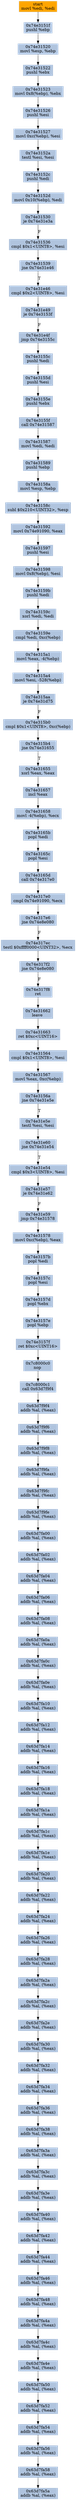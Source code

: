digraph G {
node[shape=rectangle,style=filled,fillcolor=lightsteelblue,color=lightsteelblue]
bgcolor="transparent"
a0x74e3151dmovl_edi_edi[label="start\nmovl %edi, %edi",color="lightgrey",fillcolor="orange"];
a0x74e3151fpushl_ebp[label="0x74e3151f\npushl %ebp"];
a0x74e31520movl_esp_ebp[label="0x74e31520\nmovl %esp, %ebp"];
a0x74e31522pushl_ebx[label="0x74e31522\npushl %ebx"];
a0x74e31523movl_0x8ebp__ebx[label="0x74e31523\nmovl 0x8(%ebp), %ebx"];
a0x74e31526pushl_esi[label="0x74e31526\npushl %esi"];
a0x74e31527movl_0xcebp__esi[label="0x74e31527\nmovl 0xc(%ebp), %esi"];
a0x74e3152atestl_esi_esi[label="0x74e3152a\ntestl %esi, %esi"];
a0x74e3152cpushl_edi[label="0x74e3152c\npushl %edi"];
a0x74e3152dmovl_0x10ebp__edi[label="0x74e3152d\nmovl 0x10(%ebp), %edi"];
a0x74e31530je_0x74e31e3a[label="0x74e31530\nje 0x74e31e3a"];
a0x74e31536cmpl_0x1UINT8_esi[label="0x74e31536\ncmpl $0x1<UINT8>, %esi"];
a0x74e31539jne_0x74e31e46[label="0x74e31539\njne 0x74e31e46"];
a0x74e31e46cmpl_0x2UINT8_esi[label="0x74e31e46\ncmpl $0x2<UINT8>, %esi"];
a0x74e31e49je_0x74e3153f[label="0x74e31e49\nje 0x74e3153f"];
a0x74e31e4fjmp_0x74e3155c[label="0x74e31e4f\njmp 0x74e3155c"];
a0x74e3155cpushl_edi[label="0x74e3155c\npushl %edi"];
a0x74e3155dpushl_esi[label="0x74e3155d\npushl %esi"];
a0x74e3155epushl_ebx[label="0x74e3155e\npushl %ebx"];
a0x74e3155fcall_0x74e31587[label="0x74e3155f\ncall 0x74e31587"];
a0x74e31587movl_edi_edi[label="0x74e31587\nmovl %edi, %edi"];
a0x74e31589pushl_ebp[label="0x74e31589\npushl %ebp"];
a0x74e3158amovl_esp_ebp[label="0x74e3158a\nmovl %esp, %ebp"];
a0x74e3158csubl_0x210UINT32_esp[label="0x74e3158c\nsubl $0x210<UINT32>, %esp"];
a0x74e31592movl_0x74e91090_eax[label="0x74e31592\nmovl 0x74e91090, %eax"];
a0x74e31597pushl_esi[label="0x74e31597\npushl %esi"];
a0x74e31598movl_0x8ebp__esi[label="0x74e31598\nmovl 0x8(%ebp), %esi"];
a0x74e3159bpushl_edi[label="0x74e3159b\npushl %edi"];
a0x74e3159cxorl_edi_edi[label="0x74e3159c\nxorl %edi, %edi"];
a0x74e3159ecmpl_edi_0xcebp_[label="0x74e3159e\ncmpl %edi, 0xc(%ebp)"];
a0x74e315a1movl_eax__4ebp_[label="0x74e315a1\nmovl %eax, -4(%ebp)"];
a0x74e315a4movl_esi__528ebp_[label="0x74e315a4\nmovl %esi, -528(%ebp)"];
a0x74e315aaje_0x74e31d75[label="0x74e315aa\nje 0x74e31d75"];
a0x74e315b0cmpl_0x1UINT8_0xcebp_[label="0x74e315b0\ncmpl $0x1<UINT8>, 0xc(%ebp)"];
a0x74e315b4jne_0x74e31655[label="0x74e315b4\njne 0x74e31655"];
a0x74e31655xorl_eax_eax[label="0x74e31655\nxorl %eax, %eax"];
a0x74e31657incl_eax[label="0x74e31657\nincl %eax"];
a0x74e31658movl__4ebp__ecx[label="0x74e31658\nmovl -4(%ebp), %ecx"];
a0x74e3165bpopl_edi[label="0x74e3165b\npopl %edi"];
a0x74e3165cpopl_esi[label="0x74e3165c\npopl %esi"];
a0x74e3165dcall_0x74e317e0[label="0x74e3165d\ncall 0x74e317e0"];
a0x74e317e0cmpl_0x74e91090_ecx[label="0x74e317e0\ncmpl 0x74e91090, %ecx"];
a0x74e317e6jne_0x74e8e080[label="0x74e317e6\njne 0x74e8e080"];
a0x74e317ectestl_0xffff0000UINT32_ecx[label="0x74e317ec\ntestl $0xffff0000<UINT32>, %ecx"];
a0x74e317f2jne_0x74e8e080[label="0x74e317f2\njne 0x74e8e080"];
a0x74e317f8ret[label="0x74e317f8\nret"];
a0x74e31662leave_[label="0x74e31662\nleave "];
a0x74e31663ret_0xcUINT16[label="0x74e31663\nret $0xc<UINT16>"];
a0x74e31564cmpl_0x1UINT8_esi[label="0x74e31564\ncmpl $0x1<UINT8>, %esi"];
a0x74e31567movl_eax_0xcebp_[label="0x74e31567\nmovl %eax, 0xc(%ebp)"];
a0x74e3156ajne_0x74e31e5e[label="0x74e3156a\njne 0x74e31e5e"];
a0x74e31e5etestl_esi_esi[label="0x74e31e5e\ntestl %esi, %esi"];
a0x74e31e60jne_0x74e31e54[label="0x74e31e60\njne 0x74e31e54"];
a0x74e31e54cmpl_0x3UINT8_esi[label="0x74e31e54\ncmpl $0x3<UINT8>, %esi"];
a0x74e31e57je_0x74e31e62[label="0x74e31e57\nje 0x74e31e62"];
a0x74e31e59jmp_0x74e31578[label="0x74e31e59\njmp 0x74e31578"];
a0x74e31578movl_0xcebp__eax[label="0x74e31578\nmovl 0xc(%ebp), %eax"];
a0x74e3157bpopl_edi[label="0x74e3157b\npopl %edi"];
a0x74e3157cpopl_esi[label="0x74e3157c\npopl %esi"];
a0x74e3157dpopl_ebx[label="0x74e3157d\npopl %ebx"];
a0x74e3157epopl_ebp[label="0x74e3157e\npopl %ebp"];
a0x74e3157fret_0xcUINT16[label="0x74e3157f\nret $0xc<UINT16>"];
a0x7c8000c0nop_[label="0x7c8000c0\nnop "];
a0x7c8000c1call_0x63d7f9f4[label="0x7c8000c1\ncall 0x63d7f9f4"];
a0x63d7f9f4addb_al_eax_[label="0x63d7f9f4\naddb %al, (%eax)"];
a0x63d7f9f6addb_al_eax_[label="0x63d7f9f6\naddb %al, (%eax)"];
a0x63d7f9f8addb_al_eax_[label="0x63d7f9f8\naddb %al, (%eax)"];
a0x63d7f9faaddb_al_eax_[label="0x63d7f9fa\naddb %al, (%eax)"];
a0x63d7f9fcaddb_al_eax_[label="0x63d7f9fc\naddb %al, (%eax)"];
a0x63d7f9feaddb_al_eax_[label="0x63d7f9fe\naddb %al, (%eax)"];
a0x63d7fa00addb_al_eax_[label="0x63d7fa00\naddb %al, (%eax)"];
a0x63d7fa02addb_al_eax_[label="0x63d7fa02\naddb %al, (%eax)"];
a0x63d7fa04addb_al_eax_[label="0x63d7fa04\naddb %al, (%eax)"];
a0x63d7fa06addb_al_eax_[label="0x63d7fa06\naddb %al, (%eax)"];
a0x63d7fa08addb_al_eax_[label="0x63d7fa08\naddb %al, (%eax)"];
a0x63d7fa0aaddb_al_eax_[label="0x63d7fa0a\naddb %al, (%eax)"];
a0x63d7fa0caddb_al_eax_[label="0x63d7fa0c\naddb %al, (%eax)"];
a0x63d7fa0eaddb_al_eax_[label="0x63d7fa0e\naddb %al, (%eax)"];
a0x63d7fa10addb_al_eax_[label="0x63d7fa10\naddb %al, (%eax)"];
a0x63d7fa12addb_al_eax_[label="0x63d7fa12\naddb %al, (%eax)"];
a0x63d7fa14addb_al_eax_[label="0x63d7fa14\naddb %al, (%eax)"];
a0x63d7fa16addb_al_eax_[label="0x63d7fa16\naddb %al, (%eax)"];
a0x63d7fa18addb_al_eax_[label="0x63d7fa18\naddb %al, (%eax)"];
a0x63d7fa1aaddb_al_eax_[label="0x63d7fa1a\naddb %al, (%eax)"];
a0x63d7fa1caddb_al_eax_[label="0x63d7fa1c\naddb %al, (%eax)"];
a0x63d7fa1eaddb_al_eax_[label="0x63d7fa1e\naddb %al, (%eax)"];
a0x63d7fa20addb_al_eax_[label="0x63d7fa20\naddb %al, (%eax)"];
a0x63d7fa22addb_al_eax_[label="0x63d7fa22\naddb %al, (%eax)"];
a0x63d7fa24addb_al_eax_[label="0x63d7fa24\naddb %al, (%eax)"];
a0x63d7fa26addb_al_eax_[label="0x63d7fa26\naddb %al, (%eax)"];
a0x63d7fa28addb_al_eax_[label="0x63d7fa28\naddb %al, (%eax)"];
a0x63d7fa2aaddb_al_eax_[label="0x63d7fa2a\naddb %al, (%eax)"];
a0x63d7fa2caddb_al_eax_[label="0x63d7fa2c\naddb %al, (%eax)"];
a0x63d7fa2eaddb_al_eax_[label="0x63d7fa2e\naddb %al, (%eax)"];
a0x63d7fa30addb_al_eax_[label="0x63d7fa30\naddb %al, (%eax)"];
a0x63d7fa32addb_al_eax_[label="0x63d7fa32\naddb %al, (%eax)"];
a0x63d7fa34addb_al_eax_[label="0x63d7fa34\naddb %al, (%eax)"];
a0x63d7fa36addb_al_eax_[label="0x63d7fa36\naddb %al, (%eax)"];
a0x63d7fa38addb_al_eax_[label="0x63d7fa38\naddb %al, (%eax)"];
a0x63d7fa3aaddb_al_eax_[label="0x63d7fa3a\naddb %al, (%eax)"];
a0x63d7fa3caddb_al_eax_[label="0x63d7fa3c\naddb %al, (%eax)"];
a0x63d7fa3eaddb_al_eax_[label="0x63d7fa3e\naddb %al, (%eax)"];
a0x63d7fa40addb_al_eax_[label="0x63d7fa40\naddb %al, (%eax)"];
a0x63d7fa42addb_al_eax_[label="0x63d7fa42\naddb %al, (%eax)"];
a0x63d7fa44addb_al_eax_[label="0x63d7fa44\naddb %al, (%eax)"];
a0x63d7fa46addb_al_eax_[label="0x63d7fa46\naddb %al, (%eax)"];
a0x63d7fa48addb_al_eax_[label="0x63d7fa48\naddb %al, (%eax)"];
a0x63d7fa4aaddb_al_eax_[label="0x63d7fa4a\naddb %al, (%eax)"];
a0x63d7fa4caddb_al_eax_[label="0x63d7fa4c\naddb %al, (%eax)"];
a0x63d7fa4eaddb_al_eax_[label="0x63d7fa4e\naddb %al, (%eax)"];
a0x63d7fa50addb_al_eax_[label="0x63d7fa50\naddb %al, (%eax)"];
a0x63d7fa52addb_al_eax_[label="0x63d7fa52\naddb %al, (%eax)"];
a0x63d7fa54addb_al_eax_[label="0x63d7fa54\naddb %al, (%eax)"];
a0x63d7fa56addb_al_eax_[label="0x63d7fa56\naddb %al, (%eax)"];
a0x63d7fa58addb_al_eax_[label="0x63d7fa58\naddb %al, (%eax)"];
a0x63d7fa5aaddb_al_eax_[label="0x63d7fa5a\naddb %al, (%eax)"];
a0x74e3151dmovl_edi_edi -> a0x74e3151fpushl_ebp [color="#000000"];
a0x74e3151fpushl_ebp -> a0x74e31520movl_esp_ebp [color="#000000"];
a0x74e31520movl_esp_ebp -> a0x74e31522pushl_ebx [color="#000000"];
a0x74e31522pushl_ebx -> a0x74e31523movl_0x8ebp__ebx [color="#000000"];
a0x74e31523movl_0x8ebp__ebx -> a0x74e31526pushl_esi [color="#000000"];
a0x74e31526pushl_esi -> a0x74e31527movl_0xcebp__esi [color="#000000"];
a0x74e31527movl_0xcebp__esi -> a0x74e3152atestl_esi_esi [color="#000000"];
a0x74e3152atestl_esi_esi -> a0x74e3152cpushl_edi [color="#000000"];
a0x74e3152cpushl_edi -> a0x74e3152dmovl_0x10ebp__edi [color="#000000"];
a0x74e3152dmovl_0x10ebp__edi -> a0x74e31530je_0x74e31e3a [color="#000000"];
a0x74e31530je_0x74e31e3a -> a0x74e31536cmpl_0x1UINT8_esi [color="#000000",label="F"];
a0x74e31536cmpl_0x1UINT8_esi -> a0x74e31539jne_0x74e31e46 [color="#000000"];
a0x74e31539jne_0x74e31e46 -> a0x74e31e46cmpl_0x2UINT8_esi [color="#000000",label="T"];
a0x74e31e46cmpl_0x2UINT8_esi -> a0x74e31e49je_0x74e3153f [color="#000000"];
a0x74e31e49je_0x74e3153f -> a0x74e31e4fjmp_0x74e3155c [color="#000000",label="F"];
a0x74e31e4fjmp_0x74e3155c -> a0x74e3155cpushl_edi [color="#000000"];
a0x74e3155cpushl_edi -> a0x74e3155dpushl_esi [color="#000000"];
a0x74e3155dpushl_esi -> a0x74e3155epushl_ebx [color="#000000"];
a0x74e3155epushl_ebx -> a0x74e3155fcall_0x74e31587 [color="#000000"];
a0x74e3155fcall_0x74e31587 -> a0x74e31587movl_edi_edi [color="#000000"];
a0x74e31587movl_edi_edi -> a0x74e31589pushl_ebp [color="#000000"];
a0x74e31589pushl_ebp -> a0x74e3158amovl_esp_ebp [color="#000000"];
a0x74e3158amovl_esp_ebp -> a0x74e3158csubl_0x210UINT32_esp [color="#000000"];
a0x74e3158csubl_0x210UINT32_esp -> a0x74e31592movl_0x74e91090_eax [color="#000000"];
a0x74e31592movl_0x74e91090_eax -> a0x74e31597pushl_esi [color="#000000"];
a0x74e31597pushl_esi -> a0x74e31598movl_0x8ebp__esi [color="#000000"];
a0x74e31598movl_0x8ebp__esi -> a0x74e3159bpushl_edi [color="#000000"];
a0x74e3159bpushl_edi -> a0x74e3159cxorl_edi_edi [color="#000000"];
a0x74e3159cxorl_edi_edi -> a0x74e3159ecmpl_edi_0xcebp_ [color="#000000"];
a0x74e3159ecmpl_edi_0xcebp_ -> a0x74e315a1movl_eax__4ebp_ [color="#000000"];
a0x74e315a1movl_eax__4ebp_ -> a0x74e315a4movl_esi__528ebp_ [color="#000000"];
a0x74e315a4movl_esi__528ebp_ -> a0x74e315aaje_0x74e31d75 [color="#000000"];
a0x74e315aaje_0x74e31d75 -> a0x74e315b0cmpl_0x1UINT8_0xcebp_ [color="#000000",label="F"];
a0x74e315b0cmpl_0x1UINT8_0xcebp_ -> a0x74e315b4jne_0x74e31655 [color="#000000"];
a0x74e315b4jne_0x74e31655 -> a0x74e31655xorl_eax_eax [color="#000000",label="T"];
a0x74e31655xorl_eax_eax -> a0x74e31657incl_eax [color="#000000"];
a0x74e31657incl_eax -> a0x74e31658movl__4ebp__ecx [color="#000000"];
a0x74e31658movl__4ebp__ecx -> a0x74e3165bpopl_edi [color="#000000"];
a0x74e3165bpopl_edi -> a0x74e3165cpopl_esi [color="#000000"];
a0x74e3165cpopl_esi -> a0x74e3165dcall_0x74e317e0 [color="#000000"];
a0x74e3165dcall_0x74e317e0 -> a0x74e317e0cmpl_0x74e91090_ecx [color="#000000"];
a0x74e317e0cmpl_0x74e91090_ecx -> a0x74e317e6jne_0x74e8e080 [color="#000000"];
a0x74e317e6jne_0x74e8e080 -> a0x74e317ectestl_0xffff0000UINT32_ecx [color="#000000",label="F"];
a0x74e317ectestl_0xffff0000UINT32_ecx -> a0x74e317f2jne_0x74e8e080 [color="#000000"];
a0x74e317f2jne_0x74e8e080 -> a0x74e317f8ret [color="#000000",label="F"];
a0x74e317f8ret -> a0x74e31662leave_ [color="#000000"];
a0x74e31662leave_ -> a0x74e31663ret_0xcUINT16 [color="#000000"];
a0x74e31663ret_0xcUINT16 -> a0x74e31564cmpl_0x1UINT8_esi [color="#000000"];
a0x74e31564cmpl_0x1UINT8_esi -> a0x74e31567movl_eax_0xcebp_ [color="#000000"];
a0x74e31567movl_eax_0xcebp_ -> a0x74e3156ajne_0x74e31e5e [color="#000000"];
a0x74e3156ajne_0x74e31e5e -> a0x74e31e5etestl_esi_esi [color="#000000",label="T"];
a0x74e31e5etestl_esi_esi -> a0x74e31e60jne_0x74e31e54 [color="#000000"];
a0x74e31e60jne_0x74e31e54 -> a0x74e31e54cmpl_0x3UINT8_esi [color="#000000",label="T"];
a0x74e31e54cmpl_0x3UINT8_esi -> a0x74e31e57je_0x74e31e62 [color="#000000"];
a0x74e31e57je_0x74e31e62 -> a0x74e31e59jmp_0x74e31578 [color="#000000",label="F"];
a0x74e31e59jmp_0x74e31578 -> a0x74e31578movl_0xcebp__eax [color="#000000"];
a0x74e31578movl_0xcebp__eax -> a0x74e3157bpopl_edi [color="#000000"];
a0x74e3157bpopl_edi -> a0x74e3157cpopl_esi [color="#000000"];
a0x74e3157cpopl_esi -> a0x74e3157dpopl_ebx [color="#000000"];
a0x74e3157dpopl_ebx -> a0x74e3157epopl_ebp [color="#000000"];
a0x74e3157epopl_ebp -> a0x74e3157fret_0xcUINT16 [color="#000000"];
a0x74e3157fret_0xcUINT16 -> a0x7c8000c0nop_ [color="#000000"];
a0x7c8000c0nop_ -> a0x7c8000c1call_0x63d7f9f4 [color="#000000"];
a0x7c8000c1call_0x63d7f9f4 -> a0x63d7f9f4addb_al_eax_ [color="#000000"];
a0x63d7f9f4addb_al_eax_ -> a0x63d7f9f6addb_al_eax_ [color="#000000"];
a0x63d7f9f6addb_al_eax_ -> a0x63d7f9f8addb_al_eax_ [color="#000000"];
a0x63d7f9f8addb_al_eax_ -> a0x63d7f9faaddb_al_eax_ [color="#000000"];
a0x63d7f9faaddb_al_eax_ -> a0x63d7f9fcaddb_al_eax_ [color="#000000"];
a0x63d7f9fcaddb_al_eax_ -> a0x63d7f9feaddb_al_eax_ [color="#000000"];
a0x63d7f9feaddb_al_eax_ -> a0x63d7fa00addb_al_eax_ [color="#000000"];
a0x63d7fa00addb_al_eax_ -> a0x63d7fa02addb_al_eax_ [color="#000000"];
a0x63d7fa02addb_al_eax_ -> a0x63d7fa04addb_al_eax_ [color="#000000"];
a0x63d7fa04addb_al_eax_ -> a0x63d7fa06addb_al_eax_ [color="#000000"];
a0x63d7fa06addb_al_eax_ -> a0x63d7fa08addb_al_eax_ [color="#000000"];
a0x63d7fa08addb_al_eax_ -> a0x63d7fa0aaddb_al_eax_ [color="#000000"];
a0x63d7fa0aaddb_al_eax_ -> a0x63d7fa0caddb_al_eax_ [color="#000000"];
a0x63d7fa0caddb_al_eax_ -> a0x63d7fa0eaddb_al_eax_ [color="#000000"];
a0x63d7fa0eaddb_al_eax_ -> a0x63d7fa10addb_al_eax_ [color="#000000"];
a0x63d7fa10addb_al_eax_ -> a0x63d7fa12addb_al_eax_ [color="#000000"];
a0x63d7fa12addb_al_eax_ -> a0x63d7fa14addb_al_eax_ [color="#000000"];
a0x63d7fa14addb_al_eax_ -> a0x63d7fa16addb_al_eax_ [color="#000000"];
a0x63d7fa16addb_al_eax_ -> a0x63d7fa18addb_al_eax_ [color="#000000"];
a0x63d7fa18addb_al_eax_ -> a0x63d7fa1aaddb_al_eax_ [color="#000000"];
a0x63d7fa1aaddb_al_eax_ -> a0x63d7fa1caddb_al_eax_ [color="#000000"];
a0x63d7fa1caddb_al_eax_ -> a0x63d7fa1eaddb_al_eax_ [color="#000000"];
a0x63d7fa1eaddb_al_eax_ -> a0x63d7fa20addb_al_eax_ [color="#000000"];
a0x63d7fa20addb_al_eax_ -> a0x63d7fa22addb_al_eax_ [color="#000000"];
a0x63d7fa22addb_al_eax_ -> a0x63d7fa24addb_al_eax_ [color="#000000"];
a0x63d7fa24addb_al_eax_ -> a0x63d7fa26addb_al_eax_ [color="#000000"];
a0x63d7fa26addb_al_eax_ -> a0x63d7fa28addb_al_eax_ [color="#000000"];
a0x63d7fa28addb_al_eax_ -> a0x63d7fa2aaddb_al_eax_ [color="#000000"];
a0x63d7fa2aaddb_al_eax_ -> a0x63d7fa2caddb_al_eax_ [color="#000000"];
a0x63d7fa2caddb_al_eax_ -> a0x63d7fa2eaddb_al_eax_ [color="#000000"];
a0x63d7fa2eaddb_al_eax_ -> a0x63d7fa30addb_al_eax_ [color="#000000"];
a0x63d7fa30addb_al_eax_ -> a0x63d7fa32addb_al_eax_ [color="#000000"];
a0x63d7fa32addb_al_eax_ -> a0x63d7fa34addb_al_eax_ [color="#000000"];
a0x63d7fa34addb_al_eax_ -> a0x63d7fa36addb_al_eax_ [color="#000000"];
a0x63d7fa36addb_al_eax_ -> a0x63d7fa38addb_al_eax_ [color="#000000"];
a0x63d7fa38addb_al_eax_ -> a0x63d7fa3aaddb_al_eax_ [color="#000000"];
a0x63d7fa3aaddb_al_eax_ -> a0x63d7fa3caddb_al_eax_ [color="#000000"];
a0x63d7fa3caddb_al_eax_ -> a0x63d7fa3eaddb_al_eax_ [color="#000000"];
a0x63d7fa3eaddb_al_eax_ -> a0x63d7fa40addb_al_eax_ [color="#000000"];
a0x63d7fa40addb_al_eax_ -> a0x63d7fa42addb_al_eax_ [color="#000000"];
a0x63d7fa42addb_al_eax_ -> a0x63d7fa44addb_al_eax_ [color="#000000"];
a0x63d7fa44addb_al_eax_ -> a0x63d7fa46addb_al_eax_ [color="#000000"];
a0x63d7fa46addb_al_eax_ -> a0x63d7fa48addb_al_eax_ [color="#000000"];
a0x63d7fa48addb_al_eax_ -> a0x63d7fa4aaddb_al_eax_ [color="#000000"];
a0x63d7fa4aaddb_al_eax_ -> a0x63d7fa4caddb_al_eax_ [color="#000000"];
a0x63d7fa4caddb_al_eax_ -> a0x63d7fa4eaddb_al_eax_ [color="#000000"];
a0x63d7fa4eaddb_al_eax_ -> a0x63d7fa50addb_al_eax_ [color="#000000"];
a0x63d7fa50addb_al_eax_ -> a0x63d7fa52addb_al_eax_ [color="#000000"];
a0x63d7fa52addb_al_eax_ -> a0x63d7fa54addb_al_eax_ [color="#000000"];
a0x63d7fa54addb_al_eax_ -> a0x63d7fa56addb_al_eax_ [color="#000000"];
a0x63d7fa56addb_al_eax_ -> a0x63d7fa58addb_al_eax_ [color="#000000"];
a0x63d7fa58addb_al_eax_ -> a0x63d7fa5aaddb_al_eax_ [color="#000000"];
}
